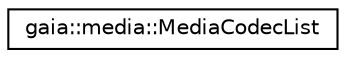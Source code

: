 digraph G
{
  edge [fontname="Helvetica",fontsize="10",labelfontname="Helvetica",labelfontsize="10"];
  node [fontname="Helvetica",fontsize="10",shape=record];
  rankdir=LR;
  Node1 [label="gaia::media::MediaCodecList",height=0.2,width=0.4,color="black", fillcolor="white", style="filled",URL="$db/d17/classgaia_1_1media_1_1_media_codec_list.html"];
}
